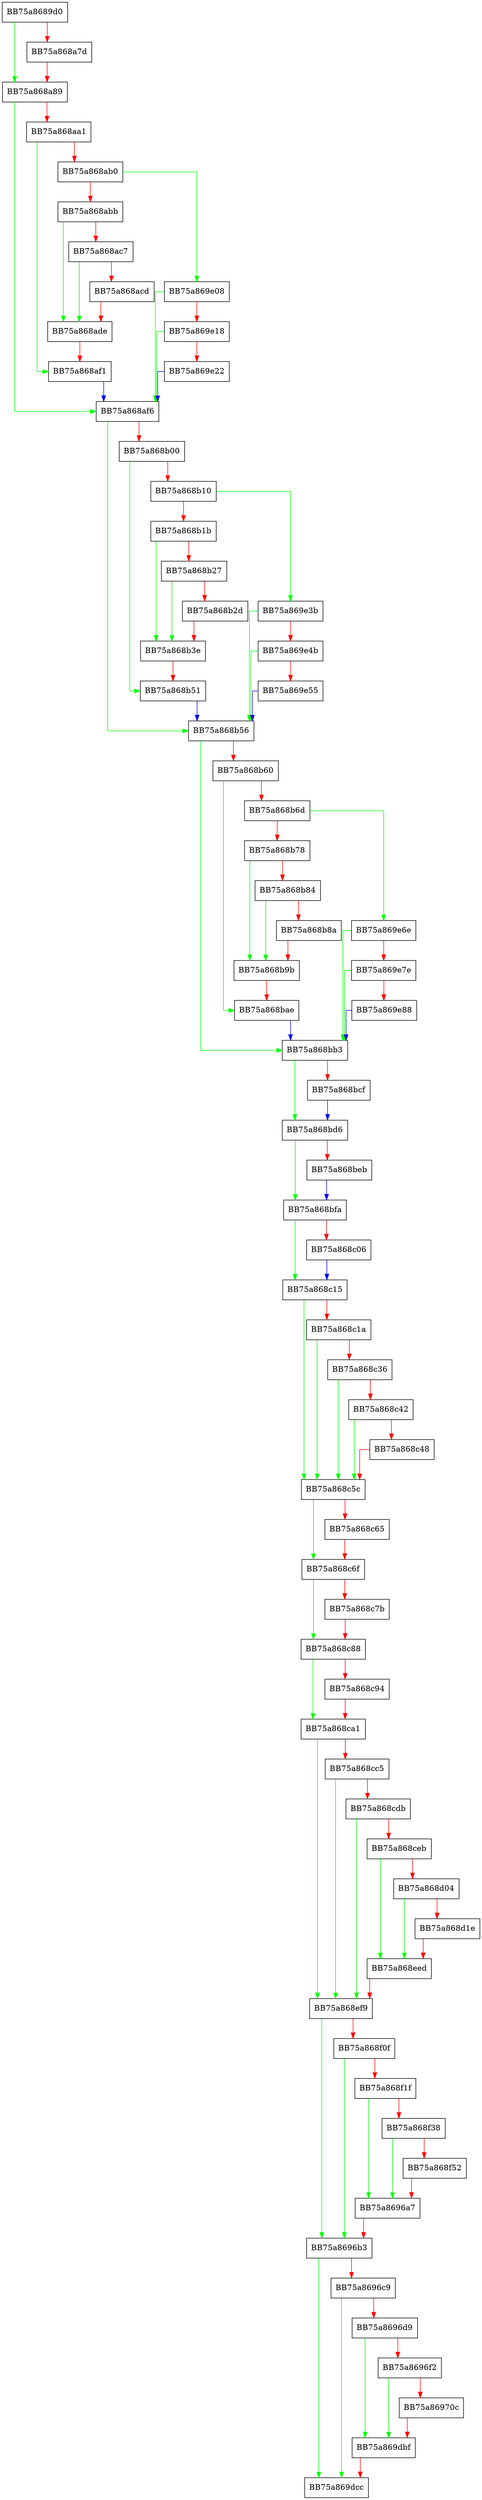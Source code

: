 digraph Shutdown {
  node [shape="box"];
  graph [splines=ortho];
  BB75a8689d0 -> BB75a868a89 [color="green"];
  BB75a8689d0 -> BB75a868a7d [color="red"];
  BB75a868a7d -> BB75a868a89 [color="red"];
  BB75a868a89 -> BB75a868af6 [color="green"];
  BB75a868a89 -> BB75a868aa1 [color="red"];
  BB75a868aa1 -> BB75a868af1 [color="green"];
  BB75a868aa1 -> BB75a868ab0 [color="red"];
  BB75a868ab0 -> BB75a869e08 [color="green"];
  BB75a868ab0 -> BB75a868abb [color="red"];
  BB75a868abb -> BB75a868ade [color="green"];
  BB75a868abb -> BB75a868ac7 [color="red"];
  BB75a868ac7 -> BB75a868ade [color="green"];
  BB75a868ac7 -> BB75a868acd [color="red"];
  BB75a868acd -> BB75a868ade [color="red"];
  BB75a868ade -> BB75a868af1 [color="red"];
  BB75a868af1 -> BB75a868af6 [color="blue"];
  BB75a868af6 -> BB75a868b56 [color="green"];
  BB75a868af6 -> BB75a868b00 [color="red"];
  BB75a868b00 -> BB75a868b51 [color="green"];
  BB75a868b00 -> BB75a868b10 [color="red"];
  BB75a868b10 -> BB75a869e3b [color="green"];
  BB75a868b10 -> BB75a868b1b [color="red"];
  BB75a868b1b -> BB75a868b3e [color="green"];
  BB75a868b1b -> BB75a868b27 [color="red"];
  BB75a868b27 -> BB75a868b3e [color="green"];
  BB75a868b27 -> BB75a868b2d [color="red"];
  BB75a868b2d -> BB75a868b3e [color="red"];
  BB75a868b3e -> BB75a868b51 [color="red"];
  BB75a868b51 -> BB75a868b56 [color="blue"];
  BB75a868b56 -> BB75a868bb3 [color="green"];
  BB75a868b56 -> BB75a868b60 [color="red"];
  BB75a868b60 -> BB75a868bae [color="green"];
  BB75a868b60 -> BB75a868b6d [color="red"];
  BB75a868b6d -> BB75a869e6e [color="green"];
  BB75a868b6d -> BB75a868b78 [color="red"];
  BB75a868b78 -> BB75a868b9b [color="green"];
  BB75a868b78 -> BB75a868b84 [color="red"];
  BB75a868b84 -> BB75a868b9b [color="green"];
  BB75a868b84 -> BB75a868b8a [color="red"];
  BB75a868b8a -> BB75a868b9b [color="red"];
  BB75a868b9b -> BB75a868bae [color="red"];
  BB75a868bae -> BB75a868bb3 [color="blue"];
  BB75a868bb3 -> BB75a868bd6 [color="green"];
  BB75a868bb3 -> BB75a868bcf [color="red"];
  BB75a868bcf -> BB75a868bd6 [color="blue"];
  BB75a868bd6 -> BB75a868bfa [color="green"];
  BB75a868bd6 -> BB75a868beb [color="red"];
  BB75a868beb -> BB75a868bfa [color="blue"];
  BB75a868bfa -> BB75a868c15 [color="green"];
  BB75a868bfa -> BB75a868c06 [color="red"];
  BB75a868c06 -> BB75a868c15 [color="blue"];
  BB75a868c15 -> BB75a868c5c [color="green"];
  BB75a868c15 -> BB75a868c1a [color="red"];
  BB75a868c1a -> BB75a868c5c [color="green"];
  BB75a868c1a -> BB75a868c36 [color="red"];
  BB75a868c36 -> BB75a868c5c [color="green"];
  BB75a868c36 -> BB75a868c42 [color="red"];
  BB75a868c42 -> BB75a868c5c [color="green"];
  BB75a868c42 -> BB75a868c48 [color="red"];
  BB75a868c48 -> BB75a868c5c [color="red"];
  BB75a868c5c -> BB75a868c6f [color="green"];
  BB75a868c5c -> BB75a868c65 [color="red"];
  BB75a868c65 -> BB75a868c6f [color="red"];
  BB75a868c6f -> BB75a868c88 [color="green"];
  BB75a868c6f -> BB75a868c7b [color="red"];
  BB75a868c7b -> BB75a868c88 [color="red"];
  BB75a868c88 -> BB75a868ca1 [color="green"];
  BB75a868c88 -> BB75a868c94 [color="red"];
  BB75a868c94 -> BB75a868ca1 [color="red"];
  BB75a868ca1 -> BB75a868ef9 [color="green"];
  BB75a868ca1 -> BB75a868cc5 [color="red"];
  BB75a868cc5 -> BB75a868ef9 [color="green"];
  BB75a868cc5 -> BB75a868cdb [color="red"];
  BB75a868cdb -> BB75a868ef9 [color="green"];
  BB75a868cdb -> BB75a868ceb [color="red"];
  BB75a868ceb -> BB75a868eed [color="green"];
  BB75a868ceb -> BB75a868d04 [color="red"];
  BB75a868d04 -> BB75a868eed [color="green"];
  BB75a868d04 -> BB75a868d1e [color="red"];
  BB75a868d1e -> BB75a868eed [color="red"];
  BB75a868eed -> BB75a868ef9 [color="red"];
  BB75a868ef9 -> BB75a8696b3 [color="green"];
  BB75a868ef9 -> BB75a868f0f [color="red"];
  BB75a868f0f -> BB75a8696b3 [color="green"];
  BB75a868f0f -> BB75a868f1f [color="red"];
  BB75a868f1f -> BB75a8696a7 [color="green"];
  BB75a868f1f -> BB75a868f38 [color="red"];
  BB75a868f38 -> BB75a8696a7 [color="green"];
  BB75a868f38 -> BB75a868f52 [color="red"];
  BB75a868f52 -> BB75a8696a7 [color="red"];
  BB75a8696a7 -> BB75a8696b3 [color="red"];
  BB75a8696b3 -> BB75a869dcc [color="green"];
  BB75a8696b3 -> BB75a8696c9 [color="red"];
  BB75a8696c9 -> BB75a869dcc [color="green"];
  BB75a8696c9 -> BB75a8696d9 [color="red"];
  BB75a8696d9 -> BB75a869dbf [color="green"];
  BB75a8696d9 -> BB75a8696f2 [color="red"];
  BB75a8696f2 -> BB75a869dbf [color="green"];
  BB75a8696f2 -> BB75a86970c [color="red"];
  BB75a86970c -> BB75a869dbf [color="red"];
  BB75a869dbf -> BB75a869dcc [color="red"];
  BB75a869e08 -> BB75a868af6 [color="green"];
  BB75a869e08 -> BB75a869e18 [color="red"];
  BB75a869e18 -> BB75a868af6 [color="green"];
  BB75a869e18 -> BB75a869e22 [color="red"];
  BB75a869e22 -> BB75a868af6 [color="blue"];
  BB75a869e3b -> BB75a868b56 [color="green"];
  BB75a869e3b -> BB75a869e4b [color="red"];
  BB75a869e4b -> BB75a868b56 [color="green"];
  BB75a869e4b -> BB75a869e55 [color="red"];
  BB75a869e55 -> BB75a868b56 [color="blue"];
  BB75a869e6e -> BB75a868bb3 [color="green"];
  BB75a869e6e -> BB75a869e7e [color="red"];
  BB75a869e7e -> BB75a868bb3 [color="green"];
  BB75a869e7e -> BB75a869e88 [color="red"];
  BB75a869e88 -> BB75a868bb3 [color="blue"];
}